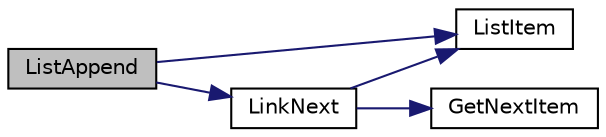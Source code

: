 digraph "ListAppend"
{
  edge [fontname="Helvetica",fontsize="10",labelfontname="Helvetica",labelfontsize="10"];
  node [fontname="Helvetica",fontsize="10",shape=record];
  rankdir="LR";
  Node1 [label="ListAppend",height=0.2,width=0.4,color="black", fillcolor="grey75", style="filled", fontcolor="black"];
  Node1 -> Node2 [color="midnightblue",fontsize="10",style="solid",fontname="Helvetica"];
  Node2 [label="ListItem",height=0.2,width=0.4,color="black", fillcolor="white", style="filled",URL="$_list_8cpp.html#afc5bd71c9c1479fdd9eb9e72e2c5f1f2"];
  Node1 -> Node3 [color="midnightblue",fontsize="10",style="solid",fontname="Helvetica"];
  Node3 [label="LinkNext",height=0.2,width=0.4,color="black", fillcolor="white", style="filled",URL="$_list_8cpp.html#aa9ff00ededde7203ca6d6e516b6fccce"];
  Node3 -> Node2 [color="midnightblue",fontsize="10",style="solid",fontname="Helvetica"];
  Node3 -> Node4 [color="midnightblue",fontsize="10",style="solid",fontname="Helvetica"];
  Node4 [label="GetNextItem",height=0.2,width=0.4,color="black", fillcolor="white", style="filled",URL="$_list_8cpp.html#a9fd609a2ad8693b33b41332d6e00afec"];
}
